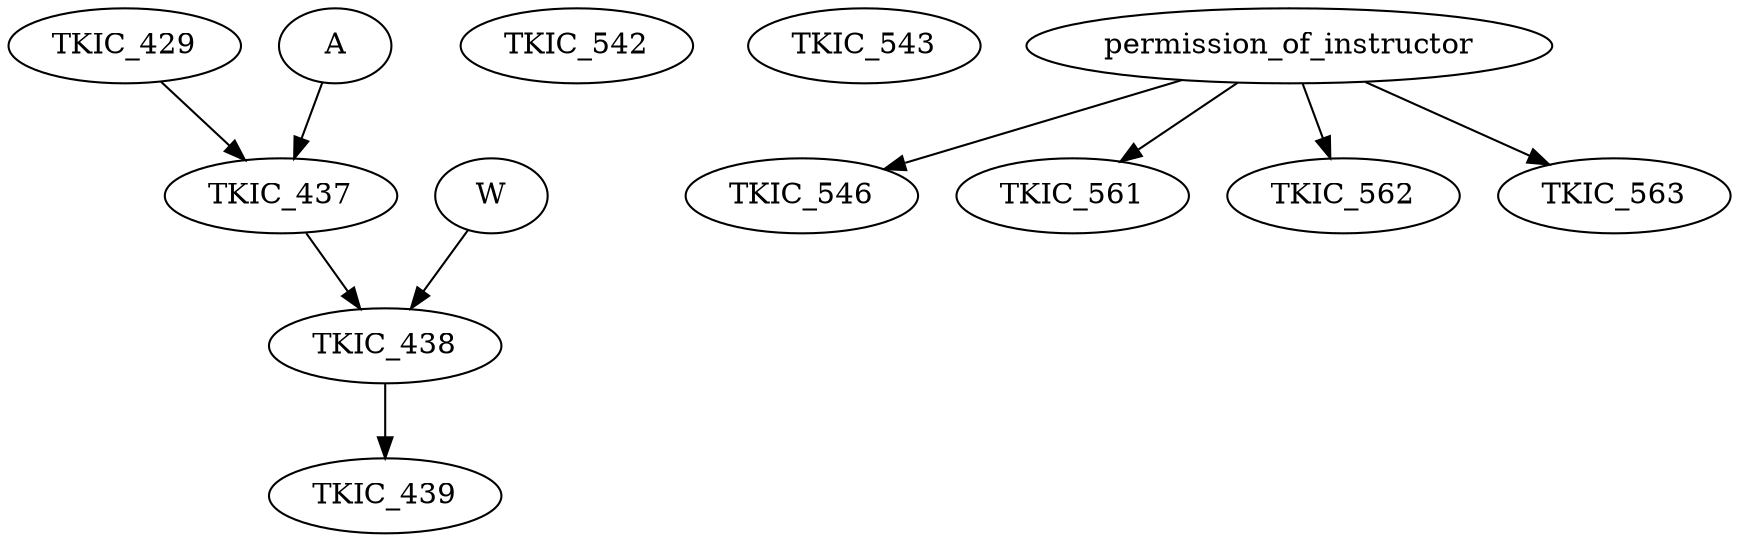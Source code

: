 digraph G {
    edge [color=black];
    TKIC_429 -> TKIC_437;
    A -> TKIC_437;
    edge [color=black];
    TKIC_437 -> TKIC_438;
    W -> TKIC_438;
    edge [color=black];
    TKIC_438 -> TKIC_439;
    TKIC_542;
    TKIC_543;
    edge [color=black];
    permission_of_instructor -> TKIC_546;
    edge [color=black];
    permission_of_instructor -> TKIC_561;
    edge [color=black];
    permission_of_instructor -> TKIC_562;
    edge [color=black];
    permission_of_instructor -> TKIC_563;
}
